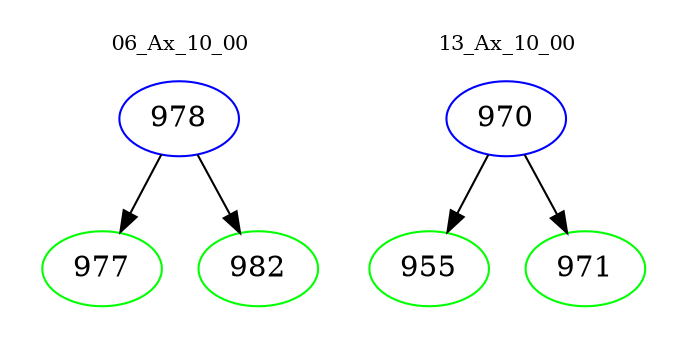 digraph{
subgraph cluster_0 {
color = white
label = "06_Ax_10_00";
fontsize=10;
T0_978 [label="978", color="blue"]
T0_978 -> T0_977 [color="black"]
T0_977 [label="977", color="green"]
T0_978 -> T0_982 [color="black"]
T0_982 [label="982", color="green"]
}
subgraph cluster_1 {
color = white
label = "13_Ax_10_00";
fontsize=10;
T1_970 [label="970", color="blue"]
T1_970 -> T1_955 [color="black"]
T1_955 [label="955", color="green"]
T1_970 -> T1_971 [color="black"]
T1_971 [label="971", color="green"]
}
}
